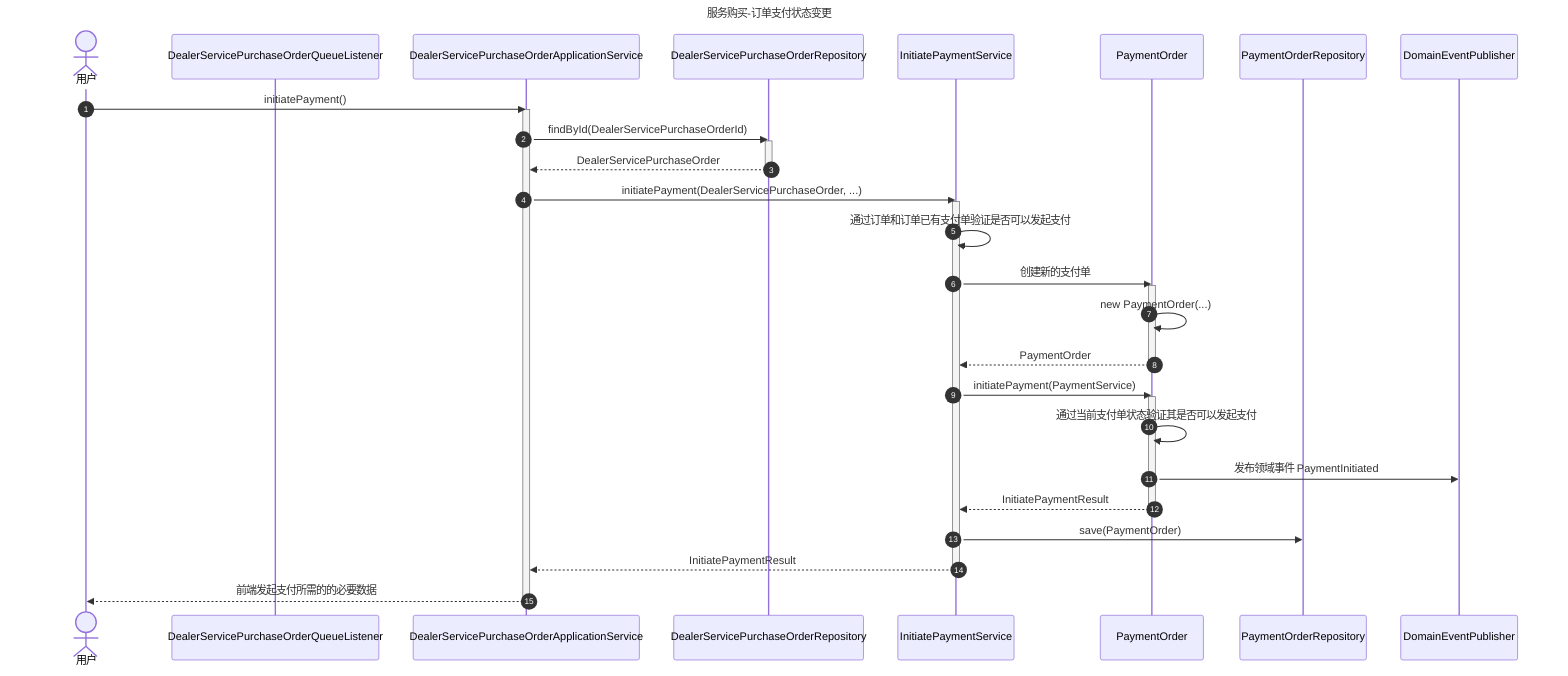 sequenceDiagram
    title 服务购买-订单支付状态变更

    autonumber

    actor User as 用户

    participant DealerServicePurchaseOrderQueueListener
    participant DealerServicePurchaseOrderApplicationService
    participant DealerServicePurchaseOrderRepository
    participant InitiatePaymentService
    participant PaymentOrder
    participant PaymentOrderRepository

    participant DomainEventPublisher

    User->>DealerServicePurchaseOrderApplicationService: initiatePayment()

    activate DealerServicePurchaseOrderApplicationService
    DealerServicePurchaseOrderApplicationService->>DealerServicePurchaseOrderRepository: findById(DealerServicePurchaseOrderId)
    activate DealerServicePurchaseOrderRepository
    DealerServicePurchaseOrderRepository-->>DealerServicePurchaseOrderApplicationService: DealerServicePurchaseOrder
    deactivate DealerServicePurchaseOrderRepository

    DealerServicePurchaseOrderApplicationService->>InitiatePaymentService: initiatePayment(DealerServicePurchaseOrder, ...)
    activate InitiatePaymentService

    InitiatePaymentService->>InitiatePaymentService: 通过订单和订单已有支付单验证是否可以发起支付

    InitiatePaymentService->>PaymentOrder: 创建新的支付单
    activate PaymentOrder
    PaymentOrder->>PaymentOrder: new PaymentOrder(...)
    PaymentOrder-->>InitiatePaymentService: PaymentOrder

    deactivate PaymentOrder

    InitiatePaymentService->>PaymentOrder: initiatePayment(PaymentService)
    activate PaymentOrder
    PaymentOrder->>PaymentOrder: 通过当前支付单状态验证其是否可以发起支付
    PaymentOrder->>DomainEventPublisher: 发布领域事件 PaymentInitiated
    PaymentOrder-->>InitiatePaymentService: InitiatePaymentResult

    deactivate PaymentOrder

    InitiatePaymentService->>PaymentOrderRepository: save(PaymentOrder)

    InitiatePaymentService-->> DealerServicePurchaseOrderApplicationService: InitiatePaymentResult

    deactivate InitiatePaymentService

    DealerServicePurchaseOrderApplicationService-->>User: 前端发起支付所需的的必要数据

    deactivate DealerServicePurchaseOrderApplicationService